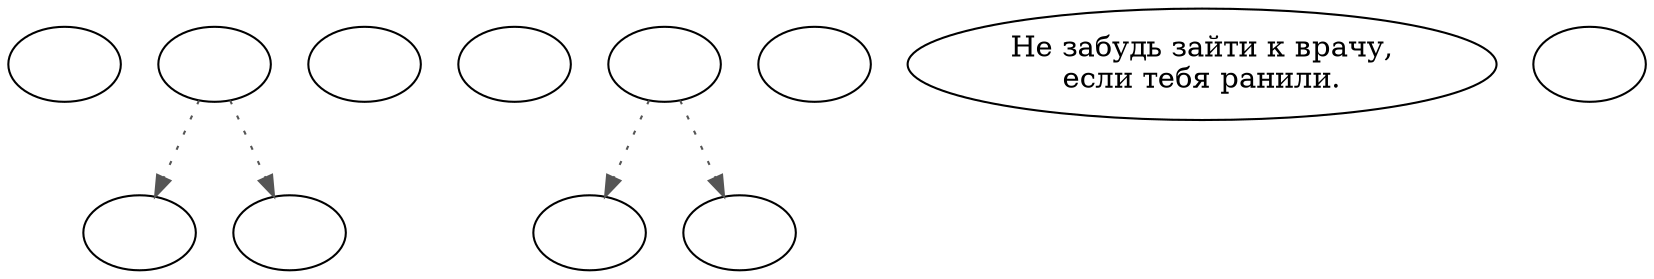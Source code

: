 digraph valtctzn {
  "start" [style=filled       fillcolor="#FFFFFF"       color="#000000"]
  "start" [label=""]
  "critter_p_proc" [style=filled       fillcolor="#FFFFFF"       color="#000000"]
  "critter_p_proc" -> "get_rations" [style=dotted color="#555555"]
  "critter_p_proc" -> "sleeping" [style=dotted color="#555555"]
  "critter_p_proc" [label=""]
  "damage_p_proc" [style=filled       fillcolor="#FFFFFF"       color="#000000"]
  "damage_p_proc" [label=""]
  "destroy_p_proc" [style=filled       fillcolor="#FFFFFF"       color="#000000"]
  "destroy_p_proc" [label=""]
  "map_enter_p_proc" [style=filled       fillcolor="#FFFFFF"       color="#000000"]
  "map_enter_p_proc" -> "set_ration_tile" [style=dotted color="#555555"]
  "map_enter_p_proc" -> "set_sleep_tile" [style=dotted color="#555555"]
  "map_enter_p_proc" [label=""]
  "pickup_p_proc" [style=filled       fillcolor="#FFFFFF"       color="#000000"]
  "pickup_p_proc" [label=""]
  "talk_p_proc" [style=filled       fillcolor="#FFFFFF"       color="#000000"]
  "talk_p_proc" [label="Не забудь зайти к врачу,\nесли тебя ранили."]
  "timed_event_p_proc" [style=filled       fillcolor="#FFFFFF"       color="#000000"]
  "timed_event_p_proc" [label=""]
  "get_rations" [style=filled       fillcolor="#FFFFFF"       color="#000000"]
  "get_rations" [label=""]
  "set_ration_tile" [style=filled       fillcolor="#FFFFFF"       color="#000000"]
  "set_ration_tile" [label=""]
  "set_sleep_tile" [style=filled       fillcolor="#FFFFFF"       color="#000000"]
  "set_sleep_tile" [label=""]
  "sleeping" [style=filled       fillcolor="#FFFFFF"       color="#000000"]
  "sleeping" [label=""]
}